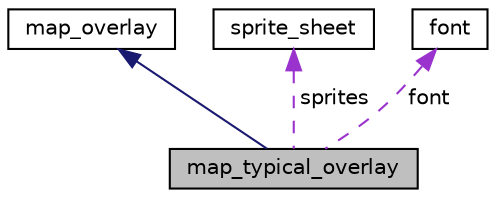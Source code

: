 digraph "map_typical_overlay"
{
 // LATEX_PDF_SIZE
  edge [fontname="Helvetica",fontsize="10",labelfontname="Helvetica",labelfontsize="10"];
  node [fontname="Helvetica",fontsize="10",shape=record];
  Node1 [label="map_typical_overlay",height=0.2,width=0.4,color="black", fillcolor="grey75", style="filled", fontcolor="black",tooltip=" "];
  Node2 -> Node1 [dir="back",color="midnightblue",fontsize="10",style="solid",fontname="Helvetica"];
  Node2 [label="map_overlay",height=0.2,width=0.4,color="black", fillcolor="white", style="filled",URL="$classmap__overlay.html",tooltip=" "];
  Node3 -> Node1 [dir="back",color="darkorchid3",fontsize="10",style="dashed",label=" sprites" ,fontname="Helvetica"];
  Node3 [label="sprite_sheet",height=0.2,width=0.4,color="black", fillcolor="white", style="filled",URL="$classsprite__sheet.html",tooltip="Sheet of sprites."];
  Node4 -> Node1 [dir="back",color="darkorchid3",fontsize="10",style="dashed",label=" font" ,fontname="Helvetica"];
  Node4 [label="font",height=0.2,width=0.4,color="black", fillcolor="white", style="filled",URL="$classfont.html",tooltip=" "];
}
